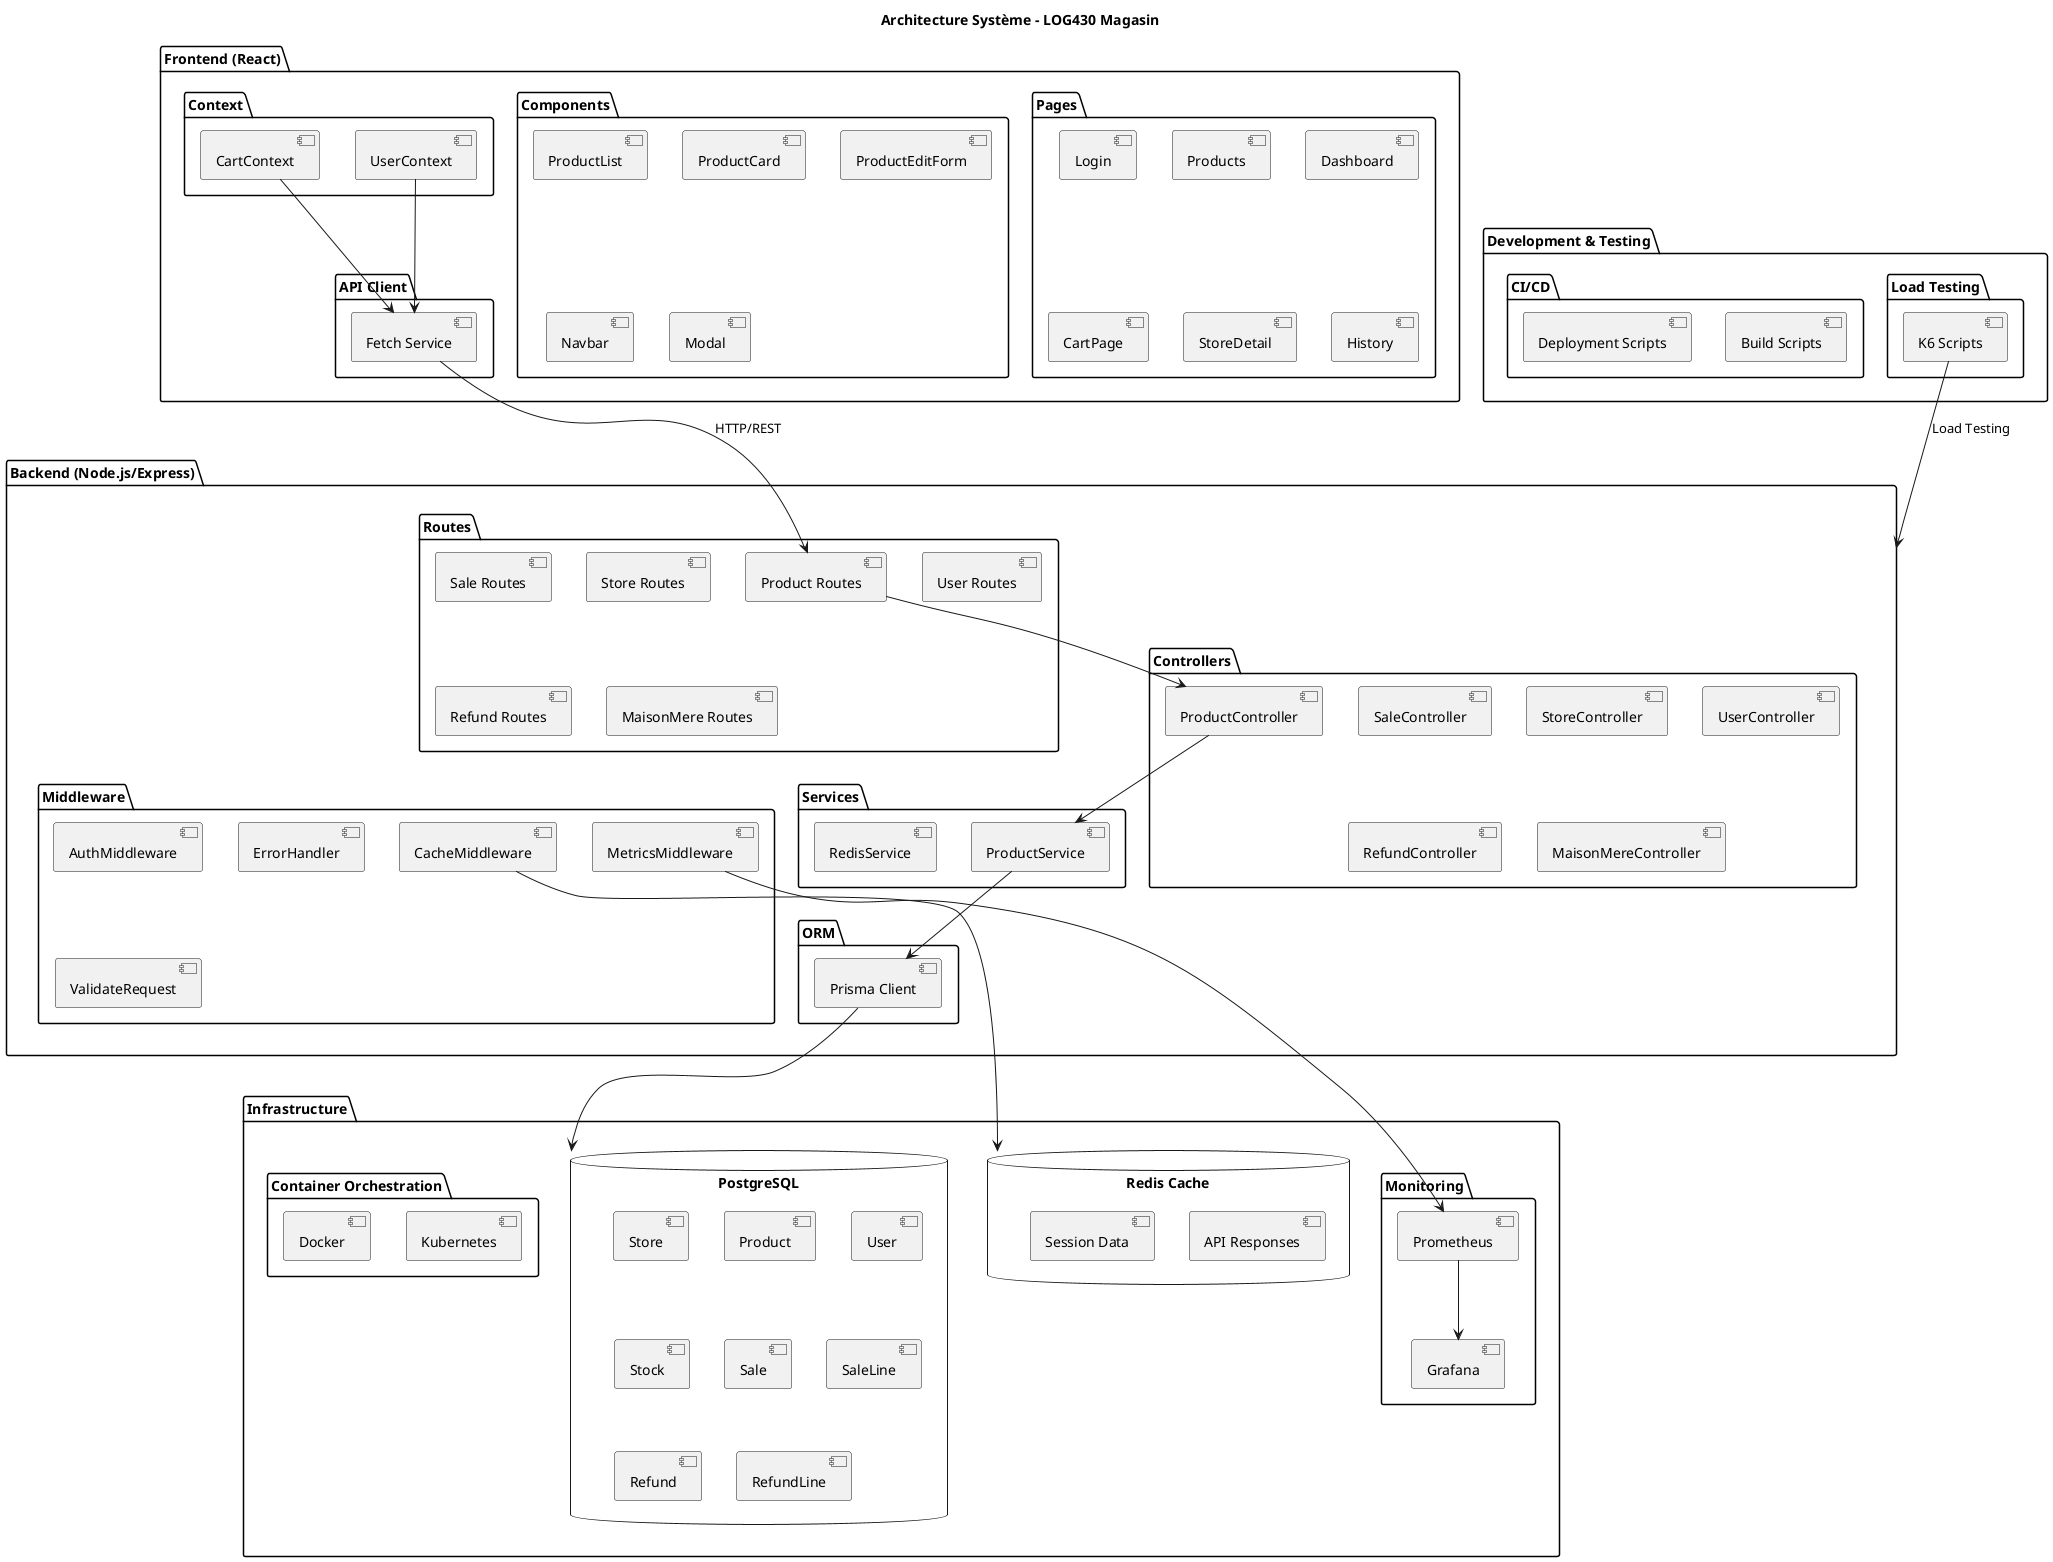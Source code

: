 @startuml Architecture Système

title Architecture Système - LOG430 Magasin

package "Frontend (React)" {
  package "Pages" {
    component [Login]
    component [Products]
    component [Dashboard]
    component [CartPage]
    component [StoreDetail]
    component [History]
  }
  
  package "Components" {
    component [ProductList]
    component [ProductCard]
    component [ProductEditForm]
    component [Navbar]
    component [Modal]
  }
  
  package "Context" {
    component [CartContext]
    component [UserContext]
  }
  
  package "API Client" {
    component [Fetch Service]
  }
}

package "Backend (Node.js/Express)" {
  package "Routes" {
    component [Product Routes]
    component [Sale Routes]
    component [Store Routes]
    component [User Routes]
    component [Refund Routes]
    component [MaisonMere Routes]
  }
  
  package "Controllers" {
    component [ProductController]
    component [SaleController]
    component [StoreController]
    component [UserController]
    component [RefundController]
    component [MaisonMereController]
  }
  
  package "Services" {
    component [ProductService]
    component [RedisService]
  }
  
  package "Middleware" {
    component [AuthMiddleware]
    component [CacheMiddleware]
    component [MetricsMiddleware]
    component [ErrorHandler]
    component [ValidateRequest]
  }
  
  package "ORM" {
    component [Prisma Client]
  }
}

package "Infrastructure" {
  database "PostgreSQL" {
    component [Store]
    component [Product]
    component [User]
    component [Stock]
    component [Sale]
    component [SaleLine]
    component [Refund]
    component [RefundLine]
  }
  
  database "Redis Cache" {
    component [API Responses]
    component [Session Data]
  }
  
  package "Monitoring" {
    component [Prometheus]
    component [Grafana]
  }
  
  package "Container Orchestration" {
    component [Kubernetes]
    component [Docker]
  }
}

package "Development & Testing" {
  package "Load Testing" {
    component [K6 Scripts]
  }
  
  package "CI/CD" {
    component [Build Scripts]
    component [Deployment Scripts]
  }
}

' Connections
[Fetch Service] --> [Product Routes] : HTTP/REST
[Product Routes] --> [ProductController]
[ProductController] --> [ProductService]
[ProductService] --> [Prisma Client]
[Prisma Client] --> PostgreSQL

[CacheMiddleware] --> [Redis Cache]
[MetricsMiddleware] --> [Prometheus]
[Prometheus] --> [Grafana]

[K6 Scripts] --> [Backend (Node.js/Express)] : Load Testing

[CartContext] --> [Fetch Service]
[UserContext] --> [Fetch Service]

@enduml
